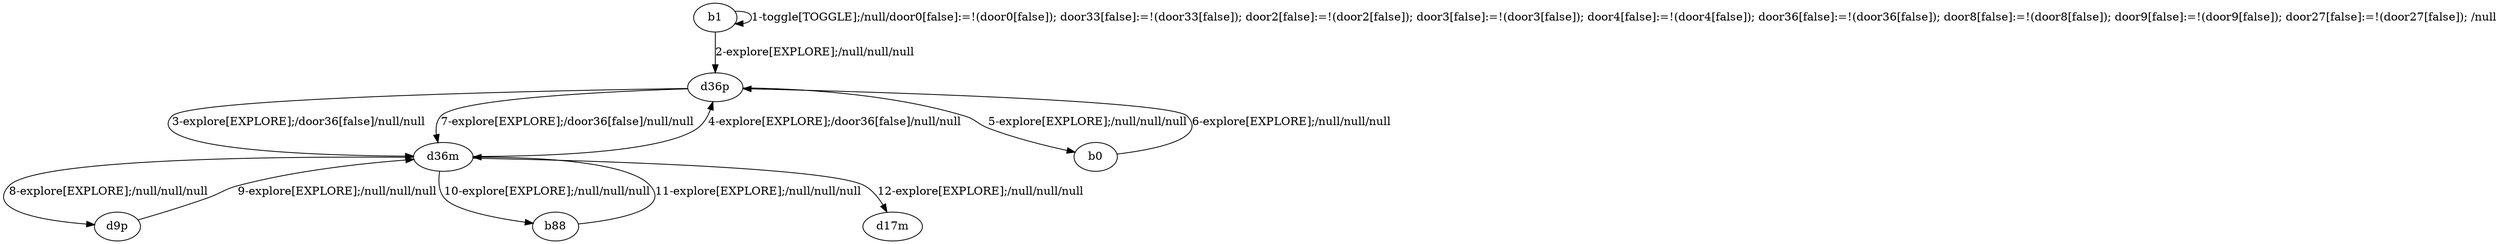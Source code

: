 # Total number of goals covered by this test: 2
# d9p --> d36m
# b88 --> d36m

digraph g {
"b1" -> "b1" [label = "1-toggle[TOGGLE];/null/door0[false]:=!(door0[false]); door33[false]:=!(door33[false]); door2[false]:=!(door2[false]); door3[false]:=!(door3[false]); door4[false]:=!(door4[false]); door36[false]:=!(door36[false]); door8[false]:=!(door8[false]); door9[false]:=!(door9[false]); door27[false]:=!(door27[false]); /null"];
"b1" -> "d36p" [label = "2-explore[EXPLORE];/null/null/null"];
"d36p" -> "d36m" [label = "3-explore[EXPLORE];/door36[false]/null/null"];
"d36m" -> "d36p" [label = "4-explore[EXPLORE];/door36[false]/null/null"];
"d36p" -> "b0" [label = "5-explore[EXPLORE];/null/null/null"];
"b0" -> "d36p" [label = "6-explore[EXPLORE];/null/null/null"];
"d36p" -> "d36m" [label = "7-explore[EXPLORE];/door36[false]/null/null"];
"d36m" -> "d9p" [label = "8-explore[EXPLORE];/null/null/null"];
"d9p" -> "d36m" [label = "9-explore[EXPLORE];/null/null/null"];
"d36m" -> "b88" [label = "10-explore[EXPLORE];/null/null/null"];
"b88" -> "d36m" [label = "11-explore[EXPLORE];/null/null/null"];
"d36m" -> "d17m" [label = "12-explore[EXPLORE];/null/null/null"];
}